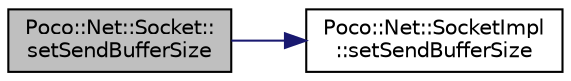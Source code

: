 digraph "Poco::Net::Socket::setSendBufferSize"
{
 // LATEX_PDF_SIZE
  edge [fontname="Helvetica",fontsize="10",labelfontname="Helvetica",labelfontsize="10"];
  node [fontname="Helvetica",fontsize="10",shape=record];
  rankdir="LR";
  Node1 [label="Poco::Net::Socket::\lsetSendBufferSize",height=0.2,width=0.4,color="black", fillcolor="grey75", style="filled", fontcolor="black",tooltip=" "];
  Node1 -> Node2 [color="midnightblue",fontsize="10",style="solid"];
  Node2 [label="Poco::Net::SocketImpl\l::setSendBufferSize",height=0.2,width=0.4,color="black", fillcolor="white", style="filled",URL="$classPoco_1_1Net_1_1SocketImpl.html#afeaa1b59ae76e8c38a8f92cb1a19e0b9",tooltip=" "];
}
